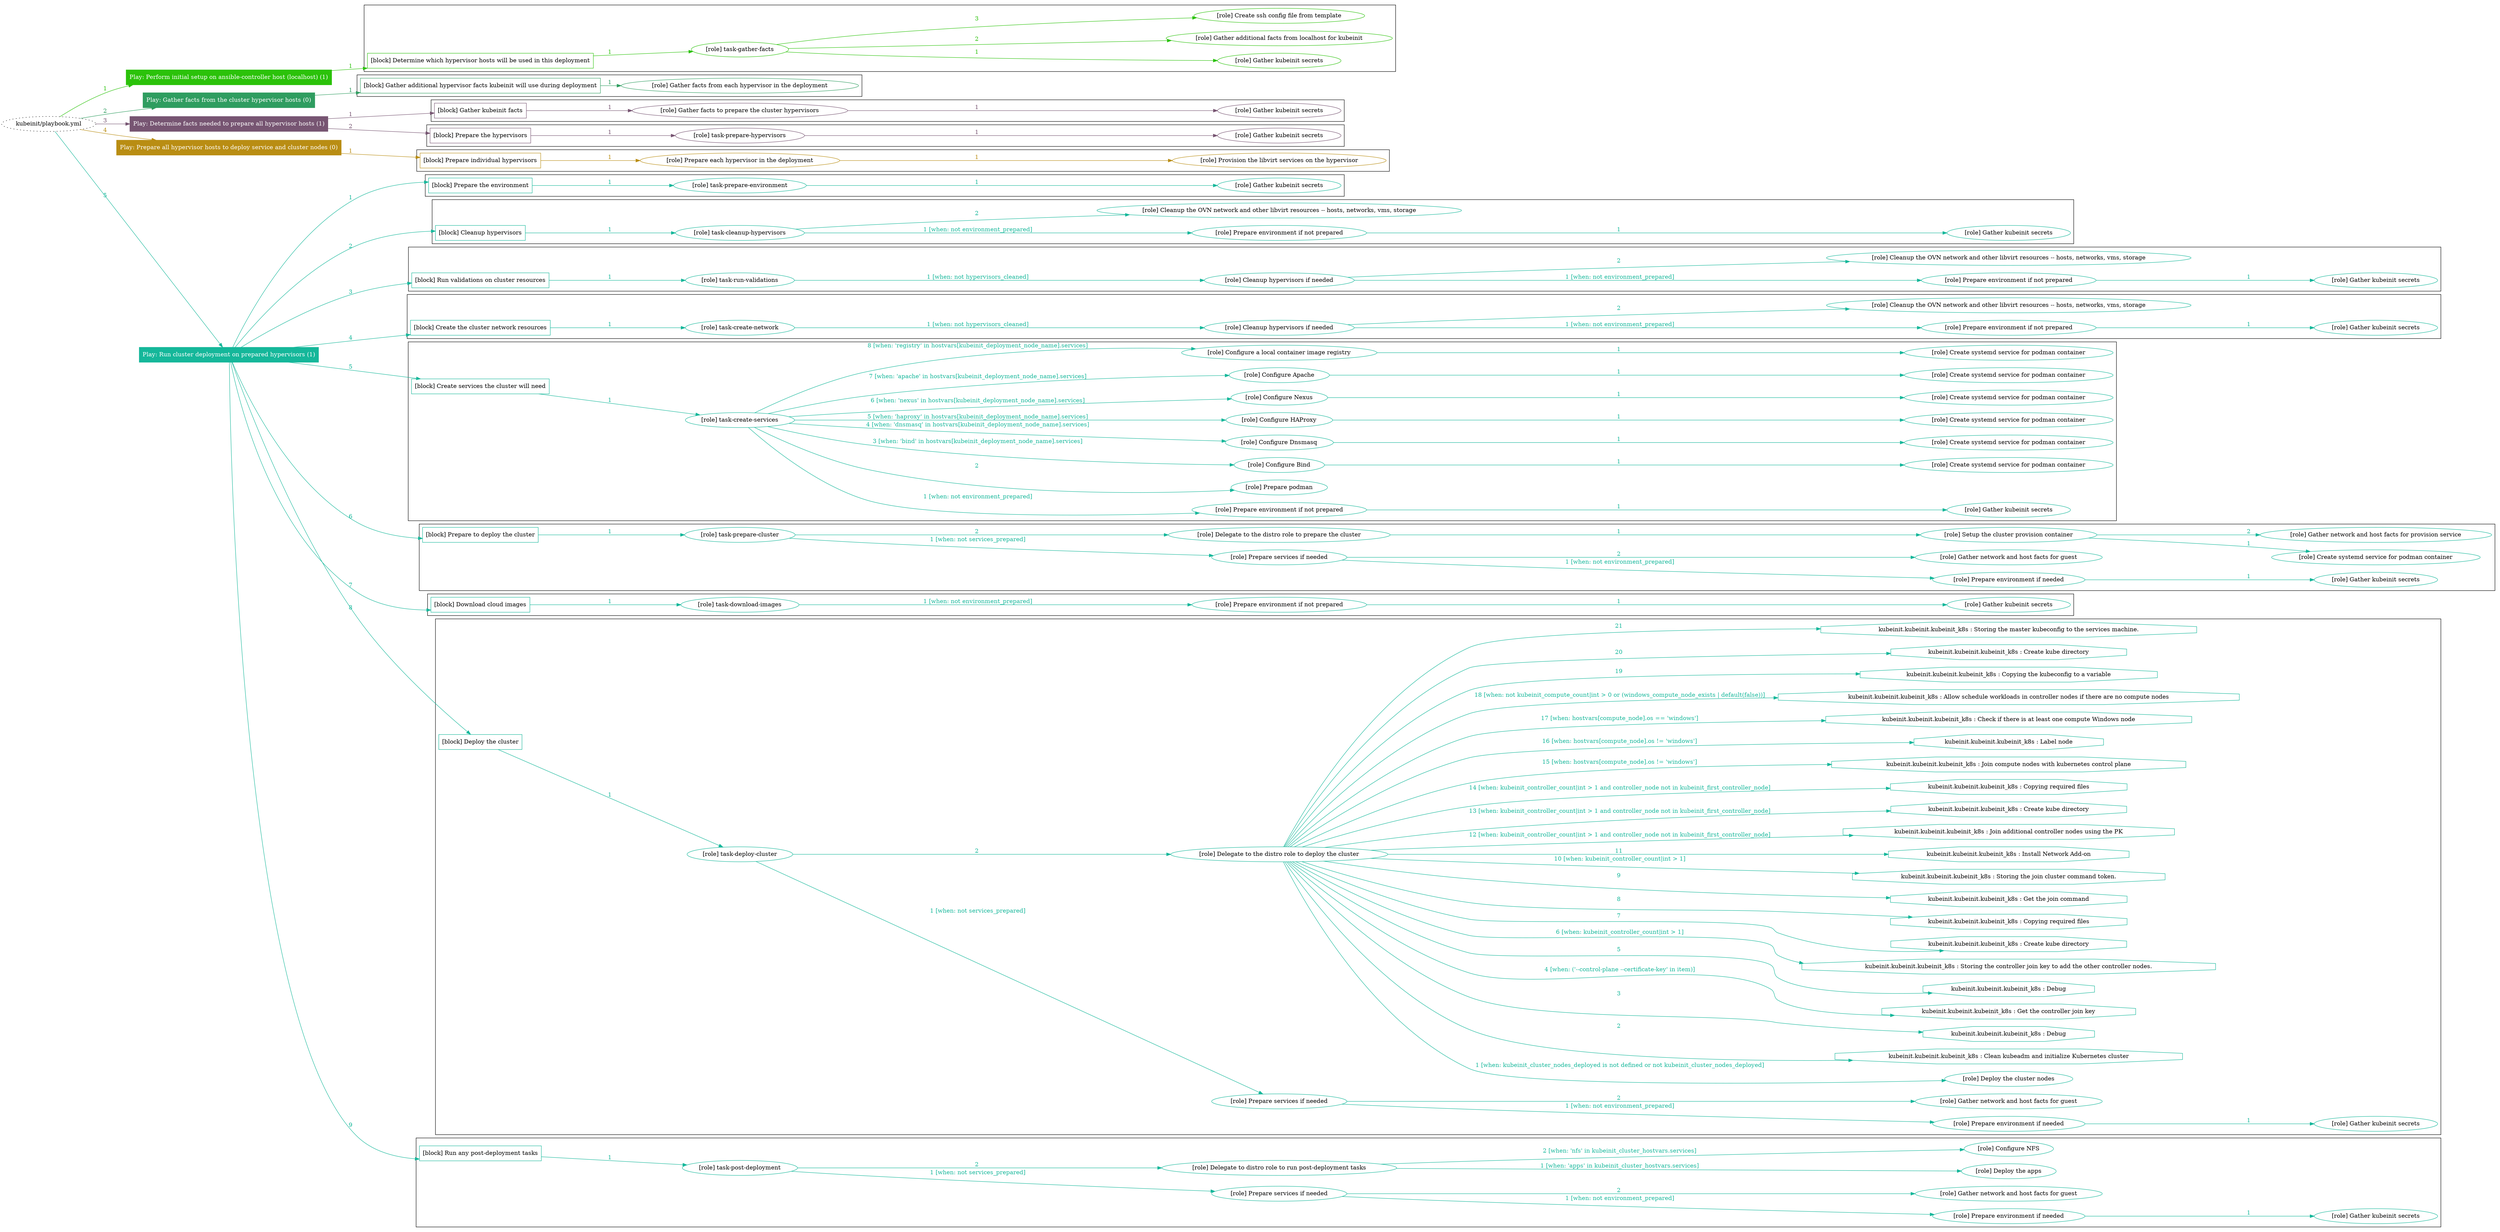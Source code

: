 digraph {
	graph [concentrate=true ordering=in rankdir=LR ratio=fill]
	edge [esep=5 sep=10]
	"kubeinit/playbook.yml" [URL="/home/runner/work/kubeinit/kubeinit/kubeinit/playbook.yml" id=playbook_94fc79ff style=dotted]
	"kubeinit/playbook.yml" -> play_104de4ab [label="1 " color="#2bc20a" fontcolor="#2bc20a" id=edge_b0c63a55 labeltooltip="1 " tooltip="1 "]
	subgraph "Play: Perform initial setup on ansible-controller host (localhost) (1)" {
		play_104de4ab [label="Play: Perform initial setup on ansible-controller host (localhost) (1)" URL="/home/runner/work/kubeinit/kubeinit/kubeinit/playbook.yml" color="#2bc20a" fontcolor="#ffffff" id=play_104de4ab shape=box style=filled tooltip=localhost]
		play_104de4ab -> block_ec4ec7a4 [label=1 color="#2bc20a" fontcolor="#2bc20a" id=edge_41d966a9 labeltooltip=1 tooltip=1]
		subgraph cluster_block_ec4ec7a4 {
			block_ec4ec7a4 [label="[block] Determine which hypervisor hosts will be used in this deployment" URL="/home/runner/work/kubeinit/kubeinit/kubeinit/playbook.yml" color="#2bc20a" id=block_ec4ec7a4 labeltooltip="Determine which hypervisor hosts will be used in this deployment" shape=box tooltip="Determine which hypervisor hosts will be used in this deployment"]
			block_ec4ec7a4 -> role_a408166b [label="1 " color="#2bc20a" fontcolor="#2bc20a" id=edge_ca01bc9d labeltooltip="1 " tooltip="1 "]
			subgraph "task-gather-facts" {
				role_a408166b [label="[role] task-gather-facts" URL="/home/runner/work/kubeinit/kubeinit/kubeinit/playbook.yml" color="#2bc20a" id=role_a408166b tooltip="task-gather-facts"]
				role_a408166b -> role_5c83b4b2 [label="1 " color="#2bc20a" fontcolor="#2bc20a" id=edge_06aa939e labeltooltip="1 " tooltip="1 "]
				subgraph "Gather kubeinit secrets" {
					role_5c83b4b2 [label="[role] Gather kubeinit secrets" URL="/home/runner/.ansible/collections/ansible_collections/kubeinit/kubeinit/roles/kubeinit_prepare/tasks/build_hypervisors_group.yml" color="#2bc20a" id=role_5c83b4b2 tooltip="Gather kubeinit secrets"]
				}
				role_a408166b -> role_004a41dd [label="2 " color="#2bc20a" fontcolor="#2bc20a" id=edge_3dc224a3 labeltooltip="2 " tooltip="2 "]
				subgraph "Gather additional facts from localhost for kubeinit" {
					role_004a41dd [label="[role] Gather additional facts from localhost for kubeinit" URL="/home/runner/.ansible/collections/ansible_collections/kubeinit/kubeinit/roles/kubeinit_prepare/tasks/build_hypervisors_group.yml" color="#2bc20a" id=role_004a41dd tooltip="Gather additional facts from localhost for kubeinit"]
				}
				role_a408166b -> role_2062685a [label="3 " color="#2bc20a" fontcolor="#2bc20a" id=edge_d7165c1b labeltooltip="3 " tooltip="3 "]
				subgraph "Create ssh config file from template" {
					role_2062685a [label="[role] Create ssh config file from template" URL="/home/runner/.ansible/collections/ansible_collections/kubeinit/kubeinit/roles/kubeinit_prepare/tasks/build_hypervisors_group.yml" color="#2bc20a" id=role_2062685a tooltip="Create ssh config file from template"]
				}
			}
		}
	}
	"kubeinit/playbook.yml" -> play_60de0333 [label="2 " color="#2f9d60" fontcolor="#2f9d60" id=edge_55537e19 labeltooltip="2 " tooltip="2 "]
	subgraph "Play: Gather facts from the cluster hypervisor hosts (0)" {
		play_60de0333 [label="Play: Gather facts from the cluster hypervisor hosts (0)" URL="/home/runner/work/kubeinit/kubeinit/kubeinit/playbook.yml" color="#2f9d60" fontcolor="#ffffff" id=play_60de0333 shape=box style=filled tooltip="Play: Gather facts from the cluster hypervisor hosts (0)"]
		play_60de0333 -> block_71af49f4 [label=1 color="#2f9d60" fontcolor="#2f9d60" id=edge_5c6d04c7 labeltooltip=1 tooltip=1]
		subgraph cluster_block_71af49f4 {
			block_71af49f4 [label="[block] Gather additional hypervisor facts kubeinit will use during deployment" URL="/home/runner/work/kubeinit/kubeinit/kubeinit/playbook.yml" color="#2f9d60" id=block_71af49f4 labeltooltip="Gather additional hypervisor facts kubeinit will use during deployment" shape=box tooltip="Gather additional hypervisor facts kubeinit will use during deployment"]
			block_71af49f4 -> role_9a9e85d1 [label="1 " color="#2f9d60" fontcolor="#2f9d60" id=edge_84ca65a9 labeltooltip="1 " tooltip="1 "]
			subgraph "Gather facts from each hypervisor in the deployment" {
				role_9a9e85d1 [label="[role] Gather facts from each hypervisor in the deployment" URL="/home/runner/work/kubeinit/kubeinit/kubeinit/playbook.yml" color="#2f9d60" id=role_9a9e85d1 tooltip="Gather facts from each hypervisor in the deployment"]
			}
		}
	}
	"kubeinit/playbook.yml" -> play_19dcec54 [label="3 " color="#775572" fontcolor="#775572" id=edge_a893cef4 labeltooltip="3 " tooltip="3 "]
	subgraph "Play: Determine facts needed to prepare all hypervisor hosts (1)" {
		play_19dcec54 [label="Play: Determine facts needed to prepare all hypervisor hosts (1)" URL="/home/runner/work/kubeinit/kubeinit/kubeinit/playbook.yml" color="#775572" fontcolor="#ffffff" id=play_19dcec54 shape=box style=filled tooltip=localhost]
		play_19dcec54 -> block_616e580b [label=1 color="#775572" fontcolor="#775572" id=edge_7ec1734e labeltooltip=1 tooltip=1]
		subgraph cluster_block_616e580b {
			block_616e580b [label="[block] Gather kubeinit facts" URL="/home/runner/work/kubeinit/kubeinit/kubeinit/playbook.yml" color="#775572" id=block_616e580b labeltooltip="Gather kubeinit facts" shape=box tooltip="Gather kubeinit facts"]
			block_616e580b -> role_33a37d2d [label="1 " color="#775572" fontcolor="#775572" id=edge_d20db448 labeltooltip="1 " tooltip="1 "]
			subgraph "Gather facts to prepare the cluster hypervisors" {
				role_33a37d2d [label="[role] Gather facts to prepare the cluster hypervisors" URL="/home/runner/work/kubeinit/kubeinit/kubeinit/playbook.yml" color="#775572" id=role_33a37d2d tooltip="Gather facts to prepare the cluster hypervisors"]
				role_33a37d2d -> role_56e95a75 [label="1 " color="#775572" fontcolor="#775572" id=edge_fc02d28a labeltooltip="1 " tooltip="1 "]
				subgraph "Gather kubeinit secrets" {
					role_56e95a75 [label="[role] Gather kubeinit secrets" URL="/home/runner/.ansible/collections/ansible_collections/kubeinit/kubeinit/roles/kubeinit_prepare/tasks/gather_kubeinit_facts.yml" color="#775572" id=role_56e95a75 tooltip="Gather kubeinit secrets"]
				}
			}
		}
		play_19dcec54 -> block_191c8e29 [label=2 color="#775572" fontcolor="#775572" id=edge_c80de3fa labeltooltip=2 tooltip=2]
		subgraph cluster_block_191c8e29 {
			block_191c8e29 [label="[block] Prepare the hypervisors" URL="/home/runner/work/kubeinit/kubeinit/kubeinit/playbook.yml" color="#775572" id=block_191c8e29 labeltooltip="Prepare the hypervisors" shape=box tooltip="Prepare the hypervisors"]
			block_191c8e29 -> role_49801547 [label="1 " color="#775572" fontcolor="#775572" id=edge_173c728a labeltooltip="1 " tooltip="1 "]
			subgraph "task-prepare-hypervisors" {
				role_49801547 [label="[role] task-prepare-hypervisors" URL="/home/runner/work/kubeinit/kubeinit/kubeinit/playbook.yml" color="#775572" id=role_49801547 tooltip="task-prepare-hypervisors"]
				role_49801547 -> role_a4e08100 [label="1 " color="#775572" fontcolor="#775572" id=edge_28268f8f labeltooltip="1 " tooltip="1 "]
				subgraph "Gather kubeinit secrets" {
					role_a4e08100 [label="[role] Gather kubeinit secrets" URL="/home/runner/.ansible/collections/ansible_collections/kubeinit/kubeinit/roles/kubeinit_prepare/tasks/gather_kubeinit_facts.yml" color="#775572" id=role_a4e08100 tooltip="Gather kubeinit secrets"]
				}
			}
		}
	}
	"kubeinit/playbook.yml" -> play_e2f9c4bf [label="4 " color="#b98d13" fontcolor="#b98d13" id=edge_08f3be47 labeltooltip="4 " tooltip="4 "]
	subgraph "Play: Prepare all hypervisor hosts to deploy service and cluster nodes (0)" {
		play_e2f9c4bf [label="Play: Prepare all hypervisor hosts to deploy service and cluster nodes (0)" URL="/home/runner/work/kubeinit/kubeinit/kubeinit/playbook.yml" color="#b98d13" fontcolor="#ffffff" id=play_e2f9c4bf shape=box style=filled tooltip="Play: Prepare all hypervisor hosts to deploy service and cluster nodes (0)"]
		play_e2f9c4bf -> block_67b80804 [label=1 color="#b98d13" fontcolor="#b98d13" id=edge_72bb1050 labeltooltip=1 tooltip=1]
		subgraph cluster_block_67b80804 {
			block_67b80804 [label="[block] Prepare individual hypervisors" URL="/home/runner/work/kubeinit/kubeinit/kubeinit/playbook.yml" color="#b98d13" id=block_67b80804 labeltooltip="Prepare individual hypervisors" shape=box tooltip="Prepare individual hypervisors"]
			block_67b80804 -> role_e077d943 [label="1 " color="#b98d13" fontcolor="#b98d13" id=edge_678cc77f labeltooltip="1 " tooltip="1 "]
			subgraph "Prepare each hypervisor in the deployment" {
				role_e077d943 [label="[role] Prepare each hypervisor in the deployment" URL="/home/runner/work/kubeinit/kubeinit/kubeinit/playbook.yml" color="#b98d13" id=role_e077d943 tooltip="Prepare each hypervisor in the deployment"]
				role_e077d943 -> role_af91722c [label="1 " color="#b98d13" fontcolor="#b98d13" id=edge_3f775adf labeltooltip="1 " tooltip="1 "]
				subgraph "Provision the libvirt services on the hypervisor" {
					role_af91722c [label="[role] Provision the libvirt services on the hypervisor" URL="/home/runner/.ansible/collections/ansible_collections/kubeinit/kubeinit/roles/kubeinit_prepare/tasks/prepare_hypervisor.yml" color="#b98d13" id=role_af91722c tooltip="Provision the libvirt services on the hypervisor"]
				}
			}
		}
	}
	"kubeinit/playbook.yml" -> play_db9e2614 [label="5 " color="#15b79a" fontcolor="#15b79a" id=edge_a7f05259 labeltooltip="5 " tooltip="5 "]
	subgraph "Play: Run cluster deployment on prepared hypervisors (1)" {
		play_db9e2614 [label="Play: Run cluster deployment on prepared hypervisors (1)" URL="/home/runner/work/kubeinit/kubeinit/kubeinit/playbook.yml" color="#15b79a" fontcolor="#ffffff" id=play_db9e2614 shape=box style=filled tooltip=localhost]
		play_db9e2614 -> block_f161785b [label=1 color="#15b79a" fontcolor="#15b79a" id=edge_47b387d7 labeltooltip=1 tooltip=1]
		subgraph cluster_block_f161785b {
			block_f161785b [label="[block] Prepare the environment" URL="/home/runner/work/kubeinit/kubeinit/kubeinit/playbook.yml" color="#15b79a" id=block_f161785b labeltooltip="Prepare the environment" shape=box tooltip="Prepare the environment"]
			block_f161785b -> role_110182d8 [label="1 " color="#15b79a" fontcolor="#15b79a" id=edge_efba657c labeltooltip="1 " tooltip="1 "]
			subgraph "task-prepare-environment" {
				role_110182d8 [label="[role] task-prepare-environment" URL="/home/runner/work/kubeinit/kubeinit/kubeinit/playbook.yml" color="#15b79a" id=role_110182d8 tooltip="task-prepare-environment"]
				role_110182d8 -> role_6d6174b8 [label="1 " color="#15b79a" fontcolor="#15b79a" id=edge_c931d3e6 labeltooltip="1 " tooltip="1 "]
				subgraph "Gather kubeinit secrets" {
					role_6d6174b8 [label="[role] Gather kubeinit secrets" URL="/home/runner/.ansible/collections/ansible_collections/kubeinit/kubeinit/roles/kubeinit_prepare/tasks/gather_kubeinit_facts.yml" color="#15b79a" id=role_6d6174b8 tooltip="Gather kubeinit secrets"]
				}
			}
		}
		play_db9e2614 -> block_df652e86 [label=2 color="#15b79a" fontcolor="#15b79a" id=edge_8d11983e labeltooltip=2 tooltip=2]
		subgraph cluster_block_df652e86 {
			block_df652e86 [label="[block] Cleanup hypervisors" URL="/home/runner/work/kubeinit/kubeinit/kubeinit/playbook.yml" color="#15b79a" id=block_df652e86 labeltooltip="Cleanup hypervisors" shape=box tooltip="Cleanup hypervisors"]
			block_df652e86 -> role_84f04f79 [label="1 " color="#15b79a" fontcolor="#15b79a" id=edge_93d5dae7 labeltooltip="1 " tooltip="1 "]
			subgraph "task-cleanup-hypervisors" {
				role_84f04f79 [label="[role] task-cleanup-hypervisors" URL="/home/runner/work/kubeinit/kubeinit/kubeinit/playbook.yml" color="#15b79a" id=role_84f04f79 tooltip="task-cleanup-hypervisors"]
				role_84f04f79 -> role_5920669a [label="1 [when: not environment_prepared]" color="#15b79a" fontcolor="#15b79a" id=edge_da0a589f labeltooltip="1 [when: not environment_prepared]" tooltip="1 [when: not environment_prepared]"]
				subgraph "Prepare environment if not prepared" {
					role_5920669a [label="[role] Prepare environment if not prepared" URL="/home/runner/.ansible/collections/ansible_collections/kubeinit/kubeinit/roles/kubeinit_prepare/tasks/cleanup_hypervisors.yml" color="#15b79a" id=role_5920669a tooltip="Prepare environment if not prepared"]
					role_5920669a -> role_f1ee83f1 [label="1 " color="#15b79a" fontcolor="#15b79a" id=edge_1a1711f2 labeltooltip="1 " tooltip="1 "]
					subgraph "Gather kubeinit secrets" {
						role_f1ee83f1 [label="[role] Gather kubeinit secrets" URL="/home/runner/.ansible/collections/ansible_collections/kubeinit/kubeinit/roles/kubeinit_prepare/tasks/gather_kubeinit_facts.yml" color="#15b79a" id=role_f1ee83f1 tooltip="Gather kubeinit secrets"]
					}
				}
				role_84f04f79 -> role_81535dd4 [label="2 " color="#15b79a" fontcolor="#15b79a" id=edge_52fbbac5 labeltooltip="2 " tooltip="2 "]
				subgraph "Cleanup the OVN network and other libvirt resources -- hosts, networks, vms, storage" {
					role_81535dd4 [label="[role] Cleanup the OVN network and other libvirt resources -- hosts, networks, vms, storage" URL="/home/runner/.ansible/collections/ansible_collections/kubeinit/kubeinit/roles/kubeinit_prepare/tasks/cleanup_hypervisors.yml" color="#15b79a" id=role_81535dd4 tooltip="Cleanup the OVN network and other libvirt resources -- hosts, networks, vms, storage"]
				}
			}
		}
		play_db9e2614 -> block_be1af2bb [label=3 color="#15b79a" fontcolor="#15b79a" id=edge_3b68f5db labeltooltip=3 tooltip=3]
		subgraph cluster_block_be1af2bb {
			block_be1af2bb [label="[block] Run validations on cluster resources" URL="/home/runner/work/kubeinit/kubeinit/kubeinit/playbook.yml" color="#15b79a" id=block_be1af2bb labeltooltip="Run validations on cluster resources" shape=box tooltip="Run validations on cluster resources"]
			block_be1af2bb -> role_58c1b1c8 [label="1 " color="#15b79a" fontcolor="#15b79a" id=edge_79d59d18 labeltooltip="1 " tooltip="1 "]
			subgraph "task-run-validations" {
				role_58c1b1c8 [label="[role] task-run-validations" URL="/home/runner/work/kubeinit/kubeinit/kubeinit/playbook.yml" color="#15b79a" id=role_58c1b1c8 tooltip="task-run-validations"]
				role_58c1b1c8 -> role_baf6e37f [label="1 [when: not hypervisors_cleaned]" color="#15b79a" fontcolor="#15b79a" id=edge_26503e25 labeltooltip="1 [when: not hypervisors_cleaned]" tooltip="1 [when: not hypervisors_cleaned]"]
				subgraph "Cleanup hypervisors if needed" {
					role_baf6e37f [label="[role] Cleanup hypervisors if needed" URL="/home/runner/.ansible/collections/ansible_collections/kubeinit/kubeinit/roles/kubeinit_validations/tasks/main.yml" color="#15b79a" id=role_baf6e37f tooltip="Cleanup hypervisors if needed"]
					role_baf6e37f -> role_fdb3412c [label="1 [when: not environment_prepared]" color="#15b79a" fontcolor="#15b79a" id=edge_c5961bf8 labeltooltip="1 [when: not environment_prepared]" tooltip="1 [when: not environment_prepared]"]
					subgraph "Prepare environment if not prepared" {
						role_fdb3412c [label="[role] Prepare environment if not prepared" URL="/home/runner/.ansible/collections/ansible_collections/kubeinit/kubeinit/roles/kubeinit_prepare/tasks/cleanup_hypervisors.yml" color="#15b79a" id=role_fdb3412c tooltip="Prepare environment if not prepared"]
						role_fdb3412c -> role_63045deb [label="1 " color="#15b79a" fontcolor="#15b79a" id=edge_59e13191 labeltooltip="1 " tooltip="1 "]
						subgraph "Gather kubeinit secrets" {
							role_63045deb [label="[role] Gather kubeinit secrets" URL="/home/runner/.ansible/collections/ansible_collections/kubeinit/kubeinit/roles/kubeinit_prepare/tasks/gather_kubeinit_facts.yml" color="#15b79a" id=role_63045deb tooltip="Gather kubeinit secrets"]
						}
					}
					role_baf6e37f -> role_c2f472e9 [label="2 " color="#15b79a" fontcolor="#15b79a" id=edge_06dac620 labeltooltip="2 " tooltip="2 "]
					subgraph "Cleanup the OVN network and other libvirt resources -- hosts, networks, vms, storage" {
						role_c2f472e9 [label="[role] Cleanup the OVN network and other libvirt resources -- hosts, networks, vms, storage" URL="/home/runner/.ansible/collections/ansible_collections/kubeinit/kubeinit/roles/kubeinit_prepare/tasks/cleanup_hypervisors.yml" color="#15b79a" id=role_c2f472e9 tooltip="Cleanup the OVN network and other libvirt resources -- hosts, networks, vms, storage"]
					}
				}
			}
		}
		play_db9e2614 -> block_27411c1b [label=4 color="#15b79a" fontcolor="#15b79a" id=edge_882722f7 labeltooltip=4 tooltip=4]
		subgraph cluster_block_27411c1b {
			block_27411c1b [label="[block] Create the cluster network resources" URL="/home/runner/work/kubeinit/kubeinit/kubeinit/playbook.yml" color="#15b79a" id=block_27411c1b labeltooltip="Create the cluster network resources" shape=box tooltip="Create the cluster network resources"]
			block_27411c1b -> role_4bbbcbb7 [label="1 " color="#15b79a" fontcolor="#15b79a" id=edge_9e85445b labeltooltip="1 " tooltip="1 "]
			subgraph "task-create-network" {
				role_4bbbcbb7 [label="[role] task-create-network" URL="/home/runner/work/kubeinit/kubeinit/kubeinit/playbook.yml" color="#15b79a" id=role_4bbbcbb7 tooltip="task-create-network"]
				role_4bbbcbb7 -> role_c5b95957 [label="1 [when: not hypervisors_cleaned]" color="#15b79a" fontcolor="#15b79a" id=edge_78fa9ba8 labeltooltip="1 [when: not hypervisors_cleaned]" tooltip="1 [when: not hypervisors_cleaned]"]
				subgraph "Cleanup hypervisors if needed" {
					role_c5b95957 [label="[role] Cleanup hypervisors if needed" URL="/home/runner/.ansible/collections/ansible_collections/kubeinit/kubeinit/roles/kubeinit_libvirt/tasks/create_network.yml" color="#15b79a" id=role_c5b95957 tooltip="Cleanup hypervisors if needed"]
					role_c5b95957 -> role_530a704e [label="1 [when: not environment_prepared]" color="#15b79a" fontcolor="#15b79a" id=edge_827787f1 labeltooltip="1 [when: not environment_prepared]" tooltip="1 [when: not environment_prepared]"]
					subgraph "Prepare environment if not prepared" {
						role_530a704e [label="[role] Prepare environment if not prepared" URL="/home/runner/.ansible/collections/ansible_collections/kubeinit/kubeinit/roles/kubeinit_prepare/tasks/cleanup_hypervisors.yml" color="#15b79a" id=role_530a704e tooltip="Prepare environment if not prepared"]
						role_530a704e -> role_e39ae16a [label="1 " color="#15b79a" fontcolor="#15b79a" id=edge_9d2b4d05 labeltooltip="1 " tooltip="1 "]
						subgraph "Gather kubeinit secrets" {
							role_e39ae16a [label="[role] Gather kubeinit secrets" URL="/home/runner/.ansible/collections/ansible_collections/kubeinit/kubeinit/roles/kubeinit_prepare/tasks/gather_kubeinit_facts.yml" color="#15b79a" id=role_e39ae16a tooltip="Gather kubeinit secrets"]
						}
					}
					role_c5b95957 -> role_2a1c79a7 [label="2 " color="#15b79a" fontcolor="#15b79a" id=edge_51e052b5 labeltooltip="2 " tooltip="2 "]
					subgraph "Cleanup the OVN network and other libvirt resources -- hosts, networks, vms, storage" {
						role_2a1c79a7 [label="[role] Cleanup the OVN network and other libvirt resources -- hosts, networks, vms, storage" URL="/home/runner/.ansible/collections/ansible_collections/kubeinit/kubeinit/roles/kubeinit_prepare/tasks/cleanup_hypervisors.yml" color="#15b79a" id=role_2a1c79a7 tooltip="Cleanup the OVN network and other libvirt resources -- hosts, networks, vms, storage"]
					}
				}
			}
		}
		play_db9e2614 -> block_bde0ccc4 [label=5 color="#15b79a" fontcolor="#15b79a" id=edge_4d400f4d labeltooltip=5 tooltip=5]
		subgraph cluster_block_bde0ccc4 {
			block_bde0ccc4 [label="[block] Create services the cluster will need" URL="/home/runner/work/kubeinit/kubeinit/kubeinit/playbook.yml" color="#15b79a" id=block_bde0ccc4 labeltooltip="Create services the cluster will need" shape=box tooltip="Create services the cluster will need"]
			block_bde0ccc4 -> role_5da3d7d0 [label="1 " color="#15b79a" fontcolor="#15b79a" id=edge_7ba41e8d labeltooltip="1 " tooltip="1 "]
			subgraph "task-create-services" {
				role_5da3d7d0 [label="[role] task-create-services" URL="/home/runner/work/kubeinit/kubeinit/kubeinit/playbook.yml" color="#15b79a" id=role_5da3d7d0 tooltip="task-create-services"]
				role_5da3d7d0 -> role_d25bfda0 [label="1 [when: not environment_prepared]" color="#15b79a" fontcolor="#15b79a" id=edge_4ba9cd1c labeltooltip="1 [when: not environment_prepared]" tooltip="1 [when: not environment_prepared]"]
				subgraph "Prepare environment if not prepared" {
					role_d25bfda0 [label="[role] Prepare environment if not prepared" URL="/home/runner/.ansible/collections/ansible_collections/kubeinit/kubeinit/roles/kubeinit_services/tasks/main.yml" color="#15b79a" id=role_d25bfda0 tooltip="Prepare environment if not prepared"]
					role_d25bfda0 -> role_90e091d4 [label="1 " color="#15b79a" fontcolor="#15b79a" id=edge_4e10f67e labeltooltip="1 " tooltip="1 "]
					subgraph "Gather kubeinit secrets" {
						role_90e091d4 [label="[role] Gather kubeinit secrets" URL="/home/runner/.ansible/collections/ansible_collections/kubeinit/kubeinit/roles/kubeinit_prepare/tasks/gather_kubeinit_facts.yml" color="#15b79a" id=role_90e091d4 tooltip="Gather kubeinit secrets"]
					}
				}
				role_5da3d7d0 -> role_fccfc41f [label="2 " color="#15b79a" fontcolor="#15b79a" id=edge_b1384055 labeltooltip="2 " tooltip="2 "]
				subgraph "Prepare podman" {
					role_fccfc41f [label="[role] Prepare podman" URL="/home/runner/.ansible/collections/ansible_collections/kubeinit/kubeinit/roles/kubeinit_services/tasks/00_create_service_pod.yml" color="#15b79a" id=role_fccfc41f tooltip="Prepare podman"]
				}
				role_5da3d7d0 -> role_edc0ba71 [label="3 [when: 'bind' in hostvars[kubeinit_deployment_node_name].services]" color="#15b79a" fontcolor="#15b79a" id=edge_b7aac965 labeltooltip="3 [when: 'bind' in hostvars[kubeinit_deployment_node_name].services]" tooltip="3 [when: 'bind' in hostvars[kubeinit_deployment_node_name].services]"]
				subgraph "Configure Bind" {
					role_edc0ba71 [label="[role] Configure Bind" URL="/home/runner/.ansible/collections/ansible_collections/kubeinit/kubeinit/roles/kubeinit_services/tasks/start_services_containers.yml" color="#15b79a" id=role_edc0ba71 tooltip="Configure Bind"]
					role_edc0ba71 -> role_9b913330 [label="1 " color="#15b79a" fontcolor="#15b79a" id=edge_cdce1dd0 labeltooltip="1 " tooltip="1 "]
					subgraph "Create systemd service for podman container" {
						role_9b913330 [label="[role] Create systemd service for podman container" URL="/home/runner/.ansible/collections/ansible_collections/kubeinit/kubeinit/roles/kubeinit_bind/tasks/main.yml" color="#15b79a" id=role_9b913330 tooltip="Create systemd service for podman container"]
					}
				}
				role_5da3d7d0 -> role_7f99174e [label="4 [when: 'dnsmasq' in hostvars[kubeinit_deployment_node_name].services]" color="#15b79a" fontcolor="#15b79a" id=edge_60ecc66f labeltooltip="4 [when: 'dnsmasq' in hostvars[kubeinit_deployment_node_name].services]" tooltip="4 [when: 'dnsmasq' in hostvars[kubeinit_deployment_node_name].services]"]
				subgraph "Configure Dnsmasq" {
					role_7f99174e [label="[role] Configure Dnsmasq" URL="/home/runner/.ansible/collections/ansible_collections/kubeinit/kubeinit/roles/kubeinit_services/tasks/start_services_containers.yml" color="#15b79a" id=role_7f99174e tooltip="Configure Dnsmasq"]
					role_7f99174e -> role_dbb5496e [label="1 " color="#15b79a" fontcolor="#15b79a" id=edge_79faa5de labeltooltip="1 " tooltip="1 "]
					subgraph "Create systemd service for podman container" {
						role_dbb5496e [label="[role] Create systemd service for podman container" URL="/home/runner/.ansible/collections/ansible_collections/kubeinit/kubeinit/roles/kubeinit_dnsmasq/tasks/main.yml" color="#15b79a" id=role_dbb5496e tooltip="Create systemd service for podman container"]
					}
				}
				role_5da3d7d0 -> role_424039ed [label="5 [when: 'haproxy' in hostvars[kubeinit_deployment_node_name].services]" color="#15b79a" fontcolor="#15b79a" id=edge_8ae0e9ea labeltooltip="5 [when: 'haproxy' in hostvars[kubeinit_deployment_node_name].services]" tooltip="5 [when: 'haproxy' in hostvars[kubeinit_deployment_node_name].services]"]
				subgraph "Configure HAProxy" {
					role_424039ed [label="[role] Configure HAProxy" URL="/home/runner/.ansible/collections/ansible_collections/kubeinit/kubeinit/roles/kubeinit_services/tasks/start_services_containers.yml" color="#15b79a" id=role_424039ed tooltip="Configure HAProxy"]
					role_424039ed -> role_9b0850db [label="1 " color="#15b79a" fontcolor="#15b79a" id=edge_7c422d63 labeltooltip="1 " tooltip="1 "]
					subgraph "Create systemd service for podman container" {
						role_9b0850db [label="[role] Create systemd service for podman container" URL="/home/runner/.ansible/collections/ansible_collections/kubeinit/kubeinit/roles/kubeinit_haproxy/tasks/main.yml" color="#15b79a" id=role_9b0850db tooltip="Create systemd service for podman container"]
					}
				}
				role_5da3d7d0 -> role_ecfe73b3 [label="6 [when: 'nexus' in hostvars[kubeinit_deployment_node_name].services]" color="#15b79a" fontcolor="#15b79a" id=edge_4ce86523 labeltooltip="6 [when: 'nexus' in hostvars[kubeinit_deployment_node_name].services]" tooltip="6 [when: 'nexus' in hostvars[kubeinit_deployment_node_name].services]"]
				subgraph "Configure Nexus" {
					role_ecfe73b3 [label="[role] Configure Nexus" URL="/home/runner/.ansible/collections/ansible_collections/kubeinit/kubeinit/roles/kubeinit_services/tasks/start_services_containers.yml" color="#15b79a" id=role_ecfe73b3 tooltip="Configure Nexus"]
					role_ecfe73b3 -> role_c618b88d [label="1 " color="#15b79a" fontcolor="#15b79a" id=edge_8f04b64c labeltooltip="1 " tooltip="1 "]
					subgraph "Create systemd service for podman container" {
						role_c618b88d [label="[role] Create systemd service for podman container" URL="/home/runner/.ansible/collections/ansible_collections/kubeinit/kubeinit/roles/kubeinit_nexus/tasks/main.yml" color="#15b79a" id=role_c618b88d tooltip="Create systemd service for podman container"]
					}
				}
				role_5da3d7d0 -> role_4eea72a8 [label="7 [when: 'apache' in hostvars[kubeinit_deployment_node_name].services]" color="#15b79a" fontcolor="#15b79a" id=edge_7298f2d4 labeltooltip="7 [when: 'apache' in hostvars[kubeinit_deployment_node_name].services]" tooltip="7 [when: 'apache' in hostvars[kubeinit_deployment_node_name].services]"]
				subgraph "Configure Apache" {
					role_4eea72a8 [label="[role] Configure Apache" URL="/home/runner/.ansible/collections/ansible_collections/kubeinit/kubeinit/roles/kubeinit_services/tasks/start_services_containers.yml" color="#15b79a" id=role_4eea72a8 tooltip="Configure Apache"]
					role_4eea72a8 -> role_3a01eff8 [label="1 " color="#15b79a" fontcolor="#15b79a" id=edge_31bc88fa labeltooltip="1 " tooltip="1 "]
					subgraph "Create systemd service for podman container" {
						role_3a01eff8 [label="[role] Create systemd service for podman container" URL="/home/runner/.ansible/collections/ansible_collections/kubeinit/kubeinit/roles/kubeinit_apache/tasks/main.yml" color="#15b79a" id=role_3a01eff8 tooltip="Create systemd service for podman container"]
					}
				}
				role_5da3d7d0 -> role_93ba2574 [label="8 [when: 'registry' in hostvars[kubeinit_deployment_node_name].services]" color="#15b79a" fontcolor="#15b79a" id=edge_5170553f labeltooltip="8 [when: 'registry' in hostvars[kubeinit_deployment_node_name].services]" tooltip="8 [when: 'registry' in hostvars[kubeinit_deployment_node_name].services]"]
				subgraph "Configure a local container image registry" {
					role_93ba2574 [label="[role] Configure a local container image registry" URL="/home/runner/.ansible/collections/ansible_collections/kubeinit/kubeinit/roles/kubeinit_services/tasks/start_services_containers.yml" color="#15b79a" id=role_93ba2574 tooltip="Configure a local container image registry"]
					role_93ba2574 -> role_24183e4a [label="1 " color="#15b79a" fontcolor="#15b79a" id=edge_0297038e labeltooltip="1 " tooltip="1 "]
					subgraph "Create systemd service for podman container" {
						role_24183e4a [label="[role] Create systemd service for podman container" URL="/home/runner/.ansible/collections/ansible_collections/kubeinit/kubeinit/roles/kubeinit_registry/tasks/main.yml" color="#15b79a" id=role_24183e4a tooltip="Create systemd service for podman container"]
					}
				}
			}
		}
		play_db9e2614 -> block_01f9b1bd [label=6 color="#15b79a" fontcolor="#15b79a" id=edge_7e8f1adb labeltooltip=6 tooltip=6]
		subgraph cluster_block_01f9b1bd {
			block_01f9b1bd [label="[block] Prepare to deploy the cluster" URL="/home/runner/work/kubeinit/kubeinit/kubeinit/playbook.yml" color="#15b79a" id=block_01f9b1bd labeltooltip="Prepare to deploy the cluster" shape=box tooltip="Prepare to deploy the cluster"]
			block_01f9b1bd -> role_cfea98be [label="1 " color="#15b79a" fontcolor="#15b79a" id=edge_c3a705d8 labeltooltip="1 " tooltip="1 "]
			subgraph "task-prepare-cluster" {
				role_cfea98be [label="[role] task-prepare-cluster" URL="/home/runner/work/kubeinit/kubeinit/kubeinit/playbook.yml" color="#15b79a" id=role_cfea98be tooltip="task-prepare-cluster"]
				role_cfea98be -> role_049e90b6 [label="1 [when: not services_prepared]" color="#15b79a" fontcolor="#15b79a" id=edge_c143181d labeltooltip="1 [when: not services_prepared]" tooltip="1 [when: not services_prepared]"]
				subgraph "Prepare services if needed" {
					role_049e90b6 [label="[role] Prepare services if needed" URL="/home/runner/.ansible/collections/ansible_collections/kubeinit/kubeinit/roles/kubeinit_prepare/tasks/prepare_cluster.yml" color="#15b79a" id=role_049e90b6 tooltip="Prepare services if needed"]
					role_049e90b6 -> role_796f023d [label="1 [when: not environment_prepared]" color="#15b79a" fontcolor="#15b79a" id=edge_819fb332 labeltooltip="1 [when: not environment_prepared]" tooltip="1 [when: not environment_prepared]"]
					subgraph "Prepare environment if needed" {
						role_796f023d [label="[role] Prepare environment if needed" URL="/home/runner/.ansible/collections/ansible_collections/kubeinit/kubeinit/roles/kubeinit_services/tasks/prepare_services.yml" color="#15b79a" id=role_796f023d tooltip="Prepare environment if needed"]
						role_796f023d -> role_8f64f918 [label="1 " color="#15b79a" fontcolor="#15b79a" id=edge_ffedb9a1 labeltooltip="1 " tooltip="1 "]
						subgraph "Gather kubeinit secrets" {
							role_8f64f918 [label="[role] Gather kubeinit secrets" URL="/home/runner/.ansible/collections/ansible_collections/kubeinit/kubeinit/roles/kubeinit_prepare/tasks/gather_kubeinit_facts.yml" color="#15b79a" id=role_8f64f918 tooltip="Gather kubeinit secrets"]
						}
					}
					role_049e90b6 -> role_dab0e4d0 [label="2 " color="#15b79a" fontcolor="#15b79a" id=edge_0aa1cb1a labeltooltip="2 " tooltip="2 "]
					subgraph "Gather network and host facts for guest" {
						role_dab0e4d0 [label="[role] Gather network and host facts for guest" URL="/home/runner/.ansible/collections/ansible_collections/kubeinit/kubeinit/roles/kubeinit_services/tasks/prepare_services.yml" color="#15b79a" id=role_dab0e4d0 tooltip="Gather network and host facts for guest"]
					}
				}
				role_cfea98be -> role_c09703aa [label="2 " color="#15b79a" fontcolor="#15b79a" id=edge_0824ea29 labeltooltip="2 " tooltip="2 "]
				subgraph "Delegate to the distro role to prepare the cluster" {
					role_c09703aa [label="[role] Delegate to the distro role to prepare the cluster" URL="/home/runner/.ansible/collections/ansible_collections/kubeinit/kubeinit/roles/kubeinit_prepare/tasks/prepare_cluster.yml" color="#15b79a" id=role_c09703aa tooltip="Delegate to the distro role to prepare the cluster"]
					role_c09703aa -> role_c46fb19a [label="1 " color="#15b79a" fontcolor="#15b79a" id=edge_8961f38f labeltooltip="1 " tooltip="1 "]
					subgraph "Setup the cluster provision container" {
						role_c46fb19a [label="[role] Setup the cluster provision container" URL="/home/runner/.ansible/collections/ansible_collections/kubeinit/kubeinit/roles/kubeinit_k8s/tasks/prepare_cluster.yml" color="#15b79a" id=role_c46fb19a tooltip="Setup the cluster provision container"]
						role_c46fb19a -> role_5e5c129c [label="1 " color="#15b79a" fontcolor="#15b79a" id=edge_17087365 labeltooltip="1 " tooltip="1 "]
						subgraph "Create systemd service for podman container" {
							role_5e5c129c [label="[role] Create systemd service for podman container" URL="/home/runner/.ansible/collections/ansible_collections/kubeinit/kubeinit/roles/kubeinit_services/tasks/create_provision_container.yml" color="#15b79a" id=role_5e5c129c tooltip="Create systemd service for podman container"]
						}
						role_c46fb19a -> role_e5407f94 [label="2 " color="#15b79a" fontcolor="#15b79a" id=edge_74dd0ec1 labeltooltip="2 " tooltip="2 "]
						subgraph "Gather network and host facts for provision service" {
							role_e5407f94 [label="[role] Gather network and host facts for provision service" URL="/home/runner/.ansible/collections/ansible_collections/kubeinit/kubeinit/roles/kubeinit_services/tasks/create_provision_container.yml" color="#15b79a" id=role_e5407f94 tooltip="Gather network and host facts for provision service"]
						}
					}
				}
			}
		}
		play_db9e2614 -> block_5855a829 [label=7 color="#15b79a" fontcolor="#15b79a" id=edge_8acef14a labeltooltip=7 tooltip=7]
		subgraph cluster_block_5855a829 {
			block_5855a829 [label="[block] Download cloud images" URL="/home/runner/work/kubeinit/kubeinit/kubeinit/playbook.yml" color="#15b79a" id=block_5855a829 labeltooltip="Download cloud images" shape=box tooltip="Download cloud images"]
			block_5855a829 -> role_83f0c453 [label="1 " color="#15b79a" fontcolor="#15b79a" id=edge_a38760fb labeltooltip="1 " tooltip="1 "]
			subgraph "task-download-images" {
				role_83f0c453 [label="[role] task-download-images" URL="/home/runner/work/kubeinit/kubeinit/kubeinit/playbook.yml" color="#15b79a" id=role_83f0c453 tooltip="task-download-images"]
				role_83f0c453 -> role_34648771 [label="1 [when: not environment_prepared]" color="#15b79a" fontcolor="#15b79a" id=edge_fe2bc413 labeltooltip="1 [when: not environment_prepared]" tooltip="1 [when: not environment_prepared]"]
				subgraph "Prepare environment if not prepared" {
					role_34648771 [label="[role] Prepare environment if not prepared" URL="/home/runner/.ansible/collections/ansible_collections/kubeinit/kubeinit/roles/kubeinit_libvirt/tasks/download_cloud_images.yml" color="#15b79a" id=role_34648771 tooltip="Prepare environment if not prepared"]
					role_34648771 -> role_15abc80d [label="1 " color="#15b79a" fontcolor="#15b79a" id=edge_fdeb8a5a labeltooltip="1 " tooltip="1 "]
					subgraph "Gather kubeinit secrets" {
						role_15abc80d [label="[role] Gather kubeinit secrets" URL="/home/runner/.ansible/collections/ansible_collections/kubeinit/kubeinit/roles/kubeinit_prepare/tasks/gather_kubeinit_facts.yml" color="#15b79a" id=role_15abc80d tooltip="Gather kubeinit secrets"]
					}
				}
			}
		}
		play_db9e2614 -> block_60ac312d [label=8 color="#15b79a" fontcolor="#15b79a" id=edge_186e9547 labeltooltip=8 tooltip=8]
		subgraph cluster_block_60ac312d {
			block_60ac312d [label="[block] Deploy the cluster" URL="/home/runner/work/kubeinit/kubeinit/kubeinit/playbook.yml" color="#15b79a" id=block_60ac312d labeltooltip="Deploy the cluster" shape=box tooltip="Deploy the cluster"]
			block_60ac312d -> role_874a4c05 [label="1 " color="#15b79a" fontcolor="#15b79a" id=edge_2e33cb54 labeltooltip="1 " tooltip="1 "]
			subgraph "task-deploy-cluster" {
				role_874a4c05 [label="[role] task-deploy-cluster" URL="/home/runner/work/kubeinit/kubeinit/kubeinit/playbook.yml" color="#15b79a" id=role_874a4c05 tooltip="task-deploy-cluster"]
				role_874a4c05 -> role_b0ce4fff [label="1 [when: not services_prepared]" color="#15b79a" fontcolor="#15b79a" id=edge_9c8da3f1 labeltooltip="1 [when: not services_prepared]" tooltip="1 [when: not services_prepared]"]
				subgraph "Prepare services if needed" {
					role_b0ce4fff [label="[role] Prepare services if needed" URL="/home/runner/.ansible/collections/ansible_collections/kubeinit/kubeinit/roles/kubeinit_prepare/tasks/deploy_cluster.yml" color="#15b79a" id=role_b0ce4fff tooltip="Prepare services if needed"]
					role_b0ce4fff -> role_545fbd65 [label="1 [when: not environment_prepared]" color="#15b79a" fontcolor="#15b79a" id=edge_eccb59b4 labeltooltip="1 [when: not environment_prepared]" tooltip="1 [when: not environment_prepared]"]
					subgraph "Prepare environment if needed" {
						role_545fbd65 [label="[role] Prepare environment if needed" URL="/home/runner/.ansible/collections/ansible_collections/kubeinit/kubeinit/roles/kubeinit_services/tasks/prepare_services.yml" color="#15b79a" id=role_545fbd65 tooltip="Prepare environment if needed"]
						role_545fbd65 -> role_964a2f11 [label="1 " color="#15b79a" fontcolor="#15b79a" id=edge_3f52456c labeltooltip="1 " tooltip="1 "]
						subgraph "Gather kubeinit secrets" {
							role_964a2f11 [label="[role] Gather kubeinit secrets" URL="/home/runner/.ansible/collections/ansible_collections/kubeinit/kubeinit/roles/kubeinit_prepare/tasks/gather_kubeinit_facts.yml" color="#15b79a" id=role_964a2f11 tooltip="Gather kubeinit secrets"]
						}
					}
					role_b0ce4fff -> role_ca29b3de [label="2 " color="#15b79a" fontcolor="#15b79a" id=edge_23e40a1d labeltooltip="2 " tooltip="2 "]
					subgraph "Gather network and host facts for guest" {
						role_ca29b3de [label="[role] Gather network and host facts for guest" URL="/home/runner/.ansible/collections/ansible_collections/kubeinit/kubeinit/roles/kubeinit_services/tasks/prepare_services.yml" color="#15b79a" id=role_ca29b3de tooltip="Gather network and host facts for guest"]
					}
				}
				role_874a4c05 -> role_3cccd5aa [label="2 " color="#15b79a" fontcolor="#15b79a" id=edge_654a7a6e labeltooltip="2 " tooltip="2 "]
				subgraph "Delegate to the distro role to deploy the cluster" {
					role_3cccd5aa [label="[role] Delegate to the distro role to deploy the cluster" URL="/home/runner/.ansible/collections/ansible_collections/kubeinit/kubeinit/roles/kubeinit_prepare/tasks/deploy_cluster.yml" color="#15b79a" id=role_3cccd5aa tooltip="Delegate to the distro role to deploy the cluster"]
					role_3cccd5aa -> role_4bb1154c [label="1 [when: kubeinit_cluster_nodes_deployed is not defined or not kubeinit_cluster_nodes_deployed]" color="#15b79a" fontcolor="#15b79a" id=edge_52415ba9 labeltooltip="1 [when: kubeinit_cluster_nodes_deployed is not defined or not kubeinit_cluster_nodes_deployed]" tooltip="1 [when: kubeinit_cluster_nodes_deployed is not defined or not kubeinit_cluster_nodes_deployed]"]
					subgraph "Deploy the cluster nodes" {
						role_4bb1154c [label="[role] Deploy the cluster nodes" URL="/home/runner/.ansible/collections/ansible_collections/kubeinit/kubeinit/roles/kubeinit_k8s/tasks/main.yml" color="#15b79a" id=role_4bb1154c tooltip="Deploy the cluster nodes"]
					}
					task_acf2ce04 [label="kubeinit.kubeinit.kubeinit_k8s : Clean kubeadm and initialize Kubernetes cluster" URL="/home/runner/.ansible/collections/ansible_collections/kubeinit/kubeinit/roles/kubeinit_k8s/tasks/main.yml" color="#15b79a" id=task_acf2ce04 shape=octagon tooltip="kubeinit.kubeinit.kubeinit_k8s : Clean kubeadm and initialize Kubernetes cluster"]
					role_3cccd5aa -> task_acf2ce04 [label="2 " color="#15b79a" fontcolor="#15b79a" id=edge_d2e7338e labeltooltip="2 " tooltip="2 "]
					task_4257936e [label="kubeinit.kubeinit.kubeinit_k8s : Debug" URL="/home/runner/.ansible/collections/ansible_collections/kubeinit/kubeinit/roles/kubeinit_k8s/tasks/main.yml" color="#15b79a" id=task_4257936e shape=octagon tooltip="kubeinit.kubeinit.kubeinit_k8s : Debug"]
					role_3cccd5aa -> task_4257936e [label="3 " color="#15b79a" fontcolor="#15b79a" id=edge_20664958 labeltooltip="3 " tooltip="3 "]
					task_1073a37d [label="kubeinit.kubeinit.kubeinit_k8s : Get the controller join key" URL="/home/runner/.ansible/collections/ansible_collections/kubeinit/kubeinit/roles/kubeinit_k8s/tasks/main.yml" color="#15b79a" id=task_1073a37d shape=octagon tooltip="kubeinit.kubeinit.kubeinit_k8s : Get the controller join key"]
					role_3cccd5aa -> task_1073a37d [label="4 [when: ('--control-plane --certificate-key' in item)]" color="#15b79a" fontcolor="#15b79a" id=edge_36869bfd labeltooltip="4 [when: ('--control-plane --certificate-key' in item)]" tooltip="4 [when: ('--control-plane --certificate-key' in item)]"]
					task_62f38dbe [label="kubeinit.kubeinit.kubeinit_k8s : Debug" URL="/home/runner/.ansible/collections/ansible_collections/kubeinit/kubeinit/roles/kubeinit_k8s/tasks/main.yml" color="#15b79a" id=task_62f38dbe shape=octagon tooltip="kubeinit.kubeinit.kubeinit_k8s : Debug"]
					role_3cccd5aa -> task_62f38dbe [label="5 " color="#15b79a" fontcolor="#15b79a" id=edge_b9c65457 labeltooltip="5 " tooltip="5 "]
					task_387205d3 [label="kubeinit.kubeinit.kubeinit_k8s : Storing the controller join key to add the other controller nodes." URL="/home/runner/.ansible/collections/ansible_collections/kubeinit/kubeinit/roles/kubeinit_k8s/tasks/main.yml" color="#15b79a" id=task_387205d3 shape=octagon tooltip="kubeinit.kubeinit.kubeinit_k8s : Storing the controller join key to add the other controller nodes."]
					role_3cccd5aa -> task_387205d3 [label="6 [when: kubeinit_controller_count|int > 1]" color="#15b79a" fontcolor="#15b79a" id=edge_3d8fa9a6 labeltooltip="6 [when: kubeinit_controller_count|int > 1]" tooltip="6 [when: kubeinit_controller_count|int > 1]"]
					task_df6868d2 [label="kubeinit.kubeinit.kubeinit_k8s : Create kube directory" URL="/home/runner/.ansible/collections/ansible_collections/kubeinit/kubeinit/roles/kubeinit_k8s/tasks/main.yml" color="#15b79a" id=task_df6868d2 shape=octagon tooltip="kubeinit.kubeinit.kubeinit_k8s : Create kube directory"]
					role_3cccd5aa -> task_df6868d2 [label="7 " color="#15b79a" fontcolor="#15b79a" id=edge_4b38667e labeltooltip="7 " tooltip="7 "]
					task_bbba30e0 [label="kubeinit.kubeinit.kubeinit_k8s : Copying required files" URL="/home/runner/.ansible/collections/ansible_collections/kubeinit/kubeinit/roles/kubeinit_k8s/tasks/main.yml" color="#15b79a" id=task_bbba30e0 shape=octagon tooltip="kubeinit.kubeinit.kubeinit_k8s : Copying required files"]
					role_3cccd5aa -> task_bbba30e0 [label="8 " color="#15b79a" fontcolor="#15b79a" id=edge_bb544bb8 labeltooltip="8 " tooltip="8 "]
					task_6de0c71d [label="kubeinit.kubeinit.kubeinit_k8s : Get the join command" URL="/home/runner/.ansible/collections/ansible_collections/kubeinit/kubeinit/roles/kubeinit_k8s/tasks/main.yml" color="#15b79a" id=task_6de0c71d shape=octagon tooltip="kubeinit.kubeinit.kubeinit_k8s : Get the join command"]
					role_3cccd5aa -> task_6de0c71d [label="9 " color="#15b79a" fontcolor="#15b79a" id=edge_1af47302 labeltooltip="9 " tooltip="9 "]
					task_89adc05b [label="kubeinit.kubeinit.kubeinit_k8s : Storing the join cluster command token." URL="/home/runner/.ansible/collections/ansible_collections/kubeinit/kubeinit/roles/kubeinit_k8s/tasks/main.yml" color="#15b79a" id=task_89adc05b shape=octagon tooltip="kubeinit.kubeinit.kubeinit_k8s : Storing the join cluster command token."]
					role_3cccd5aa -> task_89adc05b [label="10 [when: kubeinit_controller_count|int > 1]" color="#15b79a" fontcolor="#15b79a" id=edge_51ef92fc labeltooltip="10 [when: kubeinit_controller_count|int > 1]" tooltip="10 [when: kubeinit_controller_count|int > 1]"]
					task_2f7d9285 [label="kubeinit.kubeinit.kubeinit_k8s : Install Network Add-on" URL="/home/runner/.ansible/collections/ansible_collections/kubeinit/kubeinit/roles/kubeinit_k8s/tasks/main.yml" color="#15b79a" id=task_2f7d9285 shape=octagon tooltip="kubeinit.kubeinit.kubeinit_k8s : Install Network Add-on"]
					role_3cccd5aa -> task_2f7d9285 [label="11 " color="#15b79a" fontcolor="#15b79a" id=edge_cd9231ce labeltooltip="11 " tooltip="11 "]
					task_69fa146d [label="kubeinit.kubeinit.kubeinit_k8s : Join additional controller nodes using the PK" URL="/home/runner/.ansible/collections/ansible_collections/kubeinit/kubeinit/roles/kubeinit_k8s/tasks/main.yml" color="#15b79a" id=task_69fa146d shape=octagon tooltip="kubeinit.kubeinit.kubeinit_k8s : Join additional controller nodes using the PK"]
					role_3cccd5aa -> task_69fa146d [label="12 [when: kubeinit_controller_count|int > 1 and controller_node not in kubeinit_first_controller_node]" color="#15b79a" fontcolor="#15b79a" id=edge_b5374996 labeltooltip="12 [when: kubeinit_controller_count|int > 1 and controller_node not in kubeinit_first_controller_node]" tooltip="12 [when: kubeinit_controller_count|int > 1 and controller_node not in kubeinit_first_controller_node]"]
					task_193ffc85 [label="kubeinit.kubeinit.kubeinit_k8s : Create kube directory" URL="/home/runner/.ansible/collections/ansible_collections/kubeinit/kubeinit/roles/kubeinit_k8s/tasks/main.yml" color="#15b79a" id=task_193ffc85 shape=octagon tooltip="kubeinit.kubeinit.kubeinit_k8s : Create kube directory"]
					role_3cccd5aa -> task_193ffc85 [label="13 [when: kubeinit_controller_count|int > 1 and controller_node not in kubeinit_first_controller_node]" color="#15b79a" fontcolor="#15b79a" id=edge_34b9d38e labeltooltip="13 [when: kubeinit_controller_count|int > 1 and controller_node not in kubeinit_first_controller_node]" tooltip="13 [when: kubeinit_controller_count|int > 1 and controller_node not in kubeinit_first_controller_node]"]
					task_f52ba4d9 [label="kubeinit.kubeinit.kubeinit_k8s : Copying required files" URL="/home/runner/.ansible/collections/ansible_collections/kubeinit/kubeinit/roles/kubeinit_k8s/tasks/main.yml" color="#15b79a" id=task_f52ba4d9 shape=octagon tooltip="kubeinit.kubeinit.kubeinit_k8s : Copying required files"]
					role_3cccd5aa -> task_f52ba4d9 [label="14 [when: kubeinit_controller_count|int > 1 and controller_node not in kubeinit_first_controller_node]" color="#15b79a" fontcolor="#15b79a" id=edge_bb069893 labeltooltip="14 [when: kubeinit_controller_count|int > 1 and controller_node not in kubeinit_first_controller_node]" tooltip="14 [when: kubeinit_controller_count|int > 1 and controller_node not in kubeinit_first_controller_node]"]
					task_76044911 [label="kubeinit.kubeinit.kubeinit_k8s : Join compute nodes with kubernetes control plane" URL="/home/runner/.ansible/collections/ansible_collections/kubeinit/kubeinit/roles/kubeinit_k8s/tasks/main.yml" color="#15b79a" id=task_76044911 shape=octagon tooltip="kubeinit.kubeinit.kubeinit_k8s : Join compute nodes with kubernetes control plane"]
					role_3cccd5aa -> task_76044911 [label="15 [when: hostvars[compute_node].os != 'windows']" color="#15b79a" fontcolor="#15b79a" id=edge_b0c92ade labeltooltip="15 [when: hostvars[compute_node].os != 'windows']" tooltip="15 [when: hostvars[compute_node].os != 'windows']"]
					task_0ca6b54a [label="kubeinit.kubeinit.kubeinit_k8s : Label node" URL="/home/runner/.ansible/collections/ansible_collections/kubeinit/kubeinit/roles/kubeinit_k8s/tasks/main.yml" color="#15b79a" id=task_0ca6b54a shape=octagon tooltip="kubeinit.kubeinit.kubeinit_k8s : Label node"]
					role_3cccd5aa -> task_0ca6b54a [label="16 [when: hostvars[compute_node].os != 'windows']" color="#15b79a" fontcolor="#15b79a" id=edge_62b02b3c labeltooltip="16 [when: hostvars[compute_node].os != 'windows']" tooltip="16 [when: hostvars[compute_node].os != 'windows']"]
					task_01b676a0 [label="kubeinit.kubeinit.kubeinit_k8s : Check if there is at least one compute Windows node" URL="/home/runner/.ansible/collections/ansible_collections/kubeinit/kubeinit/roles/kubeinit_k8s/tasks/main.yml" color="#15b79a" id=task_01b676a0 shape=octagon tooltip="kubeinit.kubeinit.kubeinit_k8s : Check if there is at least one compute Windows node"]
					role_3cccd5aa -> task_01b676a0 [label="17 [when: hostvars[compute_node].os == 'windows']" color="#15b79a" fontcolor="#15b79a" id=edge_e38951ec labeltooltip="17 [when: hostvars[compute_node].os == 'windows']" tooltip="17 [when: hostvars[compute_node].os == 'windows']"]
					task_d7d053e3 [label="kubeinit.kubeinit.kubeinit_k8s : Allow schedule workloads in controller nodes if there are no compute nodes" URL="/home/runner/.ansible/collections/ansible_collections/kubeinit/kubeinit/roles/kubeinit_k8s/tasks/main.yml" color="#15b79a" id=task_d7d053e3 shape=octagon tooltip="kubeinit.kubeinit.kubeinit_k8s : Allow schedule workloads in controller nodes if there are no compute nodes"]
					role_3cccd5aa -> task_d7d053e3 [label="18 [when: not kubeinit_compute_count|int > 0 or (windows_compute_node_exists | default(false))]" color="#15b79a" fontcolor="#15b79a" id=edge_4128afdd labeltooltip="18 [when: not kubeinit_compute_count|int > 0 or (windows_compute_node_exists | default(false))]" tooltip="18 [when: not kubeinit_compute_count|int > 0 or (windows_compute_node_exists | default(false))]"]
					task_57d61fdb [label="kubeinit.kubeinit.kubeinit_k8s : Copying the kubeconfig to a variable" URL="/home/runner/.ansible/collections/ansible_collections/kubeinit/kubeinit/roles/kubeinit_k8s/tasks/main.yml" color="#15b79a" id=task_57d61fdb shape=octagon tooltip="kubeinit.kubeinit.kubeinit_k8s : Copying the kubeconfig to a variable"]
					role_3cccd5aa -> task_57d61fdb [label="19 " color="#15b79a" fontcolor="#15b79a" id=edge_875e38af labeltooltip="19 " tooltip="19 "]
					task_8716daa1 [label="kubeinit.kubeinit.kubeinit_k8s : Create kube directory" URL="/home/runner/.ansible/collections/ansible_collections/kubeinit/kubeinit/roles/kubeinit_k8s/tasks/main.yml" color="#15b79a" id=task_8716daa1 shape=octagon tooltip="kubeinit.kubeinit.kubeinit_k8s : Create kube directory"]
					role_3cccd5aa -> task_8716daa1 [label="20 " color="#15b79a" fontcolor="#15b79a" id=edge_d96a497b labeltooltip="20 " tooltip="20 "]
					task_71138e0f [label="kubeinit.kubeinit.kubeinit_k8s : Storing the master kubeconfig to the services machine." URL="/home/runner/.ansible/collections/ansible_collections/kubeinit/kubeinit/roles/kubeinit_k8s/tasks/main.yml" color="#15b79a" id=task_71138e0f shape=octagon tooltip="kubeinit.kubeinit.kubeinit_k8s : Storing the master kubeconfig to the services machine."]
					role_3cccd5aa -> task_71138e0f [label="21 " color="#15b79a" fontcolor="#15b79a" id=edge_270c5599 labeltooltip="21 " tooltip="21 "]
				}
			}
		}
		play_db9e2614 -> block_5312b50d [label=9 color="#15b79a" fontcolor="#15b79a" id=edge_a68d7117 labeltooltip=9 tooltip=9]
		subgraph cluster_block_5312b50d {
			block_5312b50d [label="[block] Run any post-deployment tasks" URL="/home/runner/work/kubeinit/kubeinit/kubeinit/playbook.yml" color="#15b79a" id=block_5312b50d labeltooltip="Run any post-deployment tasks" shape=box tooltip="Run any post-deployment tasks"]
			block_5312b50d -> role_75347357 [label="1 " color="#15b79a" fontcolor="#15b79a" id=edge_5b951079 labeltooltip="1 " tooltip="1 "]
			subgraph "task-post-deployment" {
				role_75347357 [label="[role] task-post-deployment" URL="/home/runner/work/kubeinit/kubeinit/kubeinit/playbook.yml" color="#15b79a" id=role_75347357 tooltip="task-post-deployment"]
				role_75347357 -> role_ff7b396a [label="1 [when: not services_prepared]" color="#15b79a" fontcolor="#15b79a" id=edge_032f4c18 labeltooltip="1 [when: not services_prepared]" tooltip="1 [when: not services_prepared]"]
				subgraph "Prepare services if needed" {
					role_ff7b396a [label="[role] Prepare services if needed" URL="/home/runner/.ansible/collections/ansible_collections/kubeinit/kubeinit/roles/kubeinit_prepare/tasks/post_deployment.yml" color="#15b79a" id=role_ff7b396a tooltip="Prepare services if needed"]
					role_ff7b396a -> role_3bd4a0bb [label="1 [when: not environment_prepared]" color="#15b79a" fontcolor="#15b79a" id=edge_21af3a38 labeltooltip="1 [when: not environment_prepared]" tooltip="1 [when: not environment_prepared]"]
					subgraph "Prepare environment if needed" {
						role_3bd4a0bb [label="[role] Prepare environment if needed" URL="/home/runner/.ansible/collections/ansible_collections/kubeinit/kubeinit/roles/kubeinit_services/tasks/prepare_services.yml" color="#15b79a" id=role_3bd4a0bb tooltip="Prepare environment if needed"]
						role_3bd4a0bb -> role_fd73499a [label="1 " color="#15b79a" fontcolor="#15b79a" id=edge_efc1471e labeltooltip="1 " tooltip="1 "]
						subgraph "Gather kubeinit secrets" {
							role_fd73499a [label="[role] Gather kubeinit secrets" URL="/home/runner/.ansible/collections/ansible_collections/kubeinit/kubeinit/roles/kubeinit_prepare/tasks/gather_kubeinit_facts.yml" color="#15b79a" id=role_fd73499a tooltip="Gather kubeinit secrets"]
						}
					}
					role_ff7b396a -> role_899fc891 [label="2 " color="#15b79a" fontcolor="#15b79a" id=edge_4d83804a labeltooltip="2 " tooltip="2 "]
					subgraph "Gather network and host facts for guest" {
						role_899fc891 [label="[role] Gather network and host facts for guest" URL="/home/runner/.ansible/collections/ansible_collections/kubeinit/kubeinit/roles/kubeinit_services/tasks/prepare_services.yml" color="#15b79a" id=role_899fc891 tooltip="Gather network and host facts for guest"]
					}
				}
				role_75347357 -> role_38a18716 [label="2 " color="#15b79a" fontcolor="#15b79a" id=edge_7f12a3fc labeltooltip="2 " tooltip="2 "]
				subgraph "Delegate to distro role to run post-deployment tasks" {
					role_38a18716 [label="[role] Delegate to distro role to run post-deployment tasks" URL="/home/runner/.ansible/collections/ansible_collections/kubeinit/kubeinit/roles/kubeinit_prepare/tasks/post_deployment.yml" color="#15b79a" id=role_38a18716 tooltip="Delegate to distro role to run post-deployment tasks"]
					role_38a18716 -> role_e9db9766 [label="1 [when: 'apps' in kubeinit_cluster_hostvars.services]" color="#15b79a" fontcolor="#15b79a" id=edge_fcdffca8 labeltooltip="1 [when: 'apps' in kubeinit_cluster_hostvars.services]" tooltip="1 [when: 'apps' in kubeinit_cluster_hostvars.services]"]
					subgraph "Deploy the apps" {
						role_e9db9766 [label="[role] Deploy the apps" URL="/home/runner/.ansible/collections/ansible_collections/kubeinit/kubeinit/roles/kubeinit_k8s/tasks/post_deployment_tasks.yml" color="#15b79a" id=role_e9db9766 tooltip="Deploy the apps"]
					}
					role_38a18716 -> role_8fb7dcdc [label="2 [when: 'nfs' in kubeinit_cluster_hostvars.services]" color="#15b79a" fontcolor="#15b79a" id=edge_df09ead8 labeltooltip="2 [when: 'nfs' in kubeinit_cluster_hostvars.services]" tooltip="2 [when: 'nfs' in kubeinit_cluster_hostvars.services]"]
					subgraph "Configure NFS" {
						role_8fb7dcdc [label="[role] Configure NFS" URL="/home/runner/.ansible/collections/ansible_collections/kubeinit/kubeinit/roles/kubeinit_k8s/tasks/post_deployment_tasks.yml" color="#15b79a" id=role_8fb7dcdc tooltip="Configure NFS"]
					}
				}
			}
		}
	}
}
